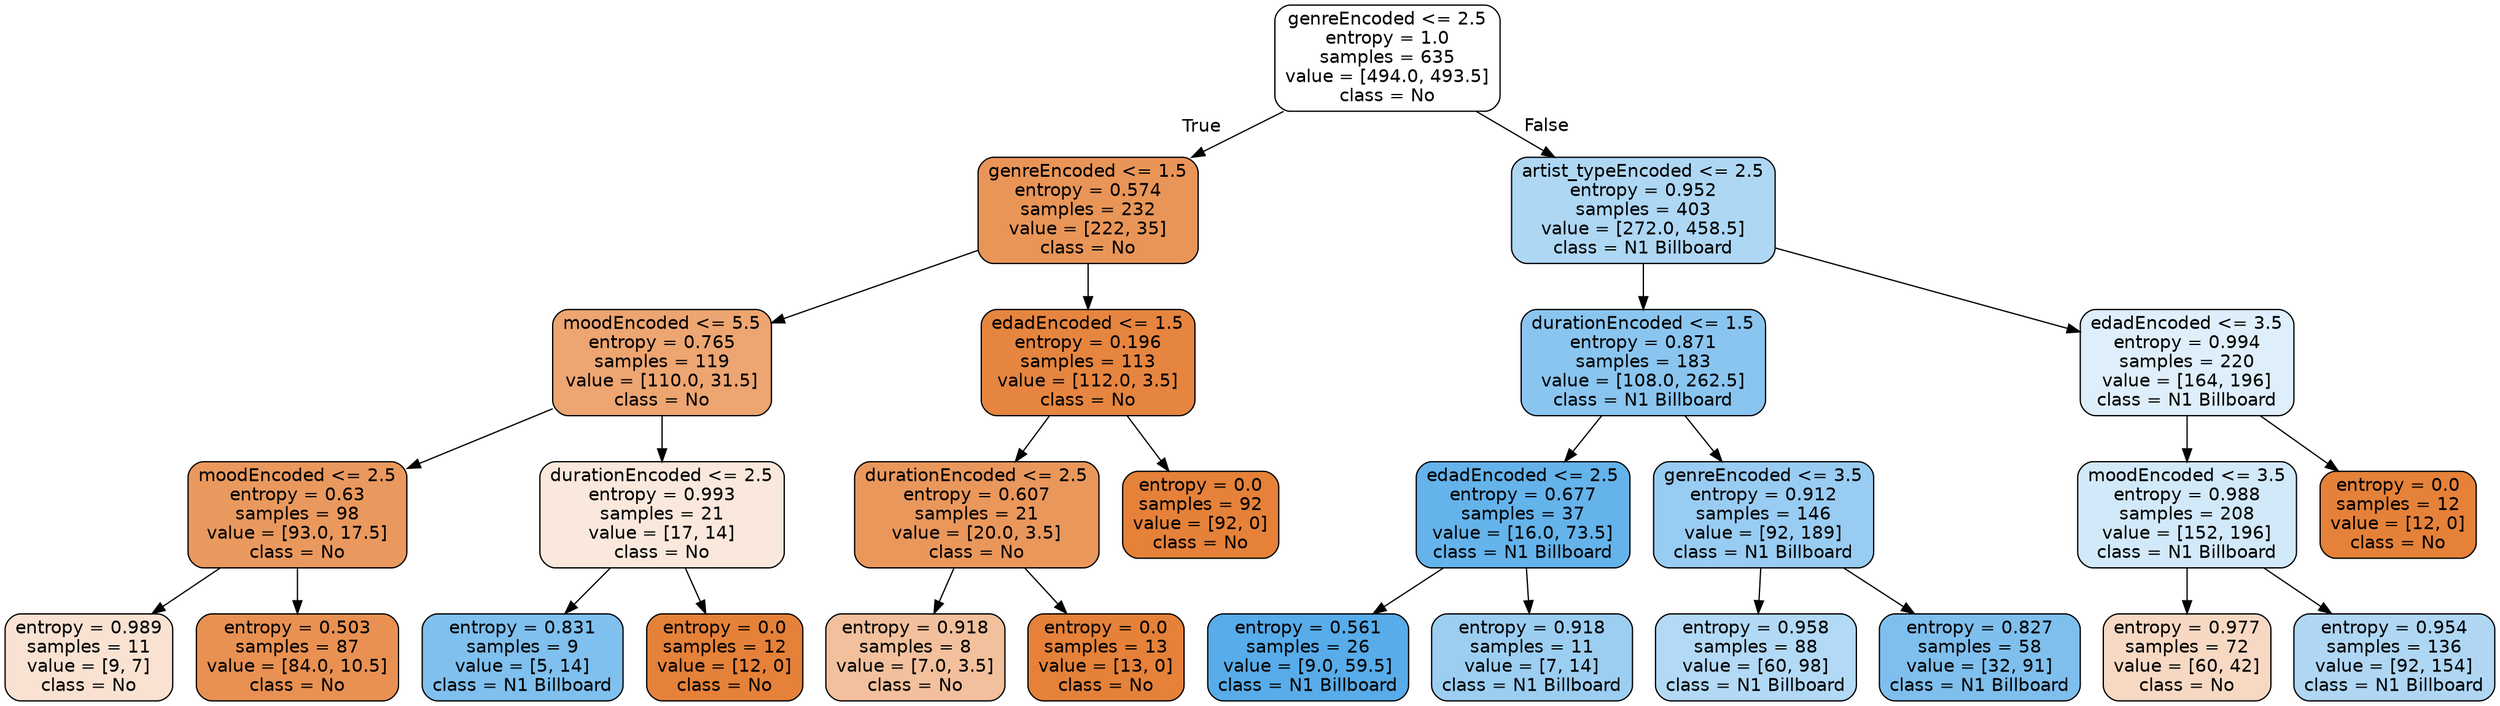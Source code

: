 digraph Tree {
node [shape=box, style="filled, rounded", color="black", fontname=helvetica] ;
edge [fontname=helvetica] ;
0 [label="genreEncoded <= 2.5\nentropy = 1.0\nsamples = 635\nvalue = [494.0, 493.5]\nclass = No", fillcolor="#e5813900"] ;
1 [label="genreEncoded <= 1.5\nentropy = 0.574\nsamples = 232\nvalue = [222, 35]\nclass = No", fillcolor="#e58139d7"] ;
0 -> 1 [labeldistance=2.5, labelangle=45, headlabel="True"] ;
2 [label="moodEncoded <= 5.5\nentropy = 0.765\nsamples = 119\nvalue = [110.0, 31.5]\nclass = No", fillcolor="#e58139b6"] ;
1 -> 2 ;
3 [label="moodEncoded <= 2.5\nentropy = 0.63\nsamples = 98\nvalue = [93.0, 17.5]\nclass = No", fillcolor="#e58139cf"] ;
2 -> 3 ;
4 [label="entropy = 0.989\nsamples = 11\nvalue = [9, 7]\nclass = No", fillcolor="#e5813939"] ;
3 -> 4 ;
5 [label="entropy = 0.503\nsamples = 87\nvalue = [84.0, 10.5]\nclass = No", fillcolor="#e58139df"] ;
3 -> 5 ;
6 [label="durationEncoded <= 2.5\nentropy = 0.993\nsamples = 21\nvalue = [17, 14]\nclass = No", fillcolor="#e581392d"] ;
2 -> 6 ;
7 [label="entropy = 0.831\nsamples = 9\nvalue = [5, 14]\nclass = N1 Billboard", fillcolor="#399de5a4"] ;
6 -> 7 ;
8 [label="entropy = 0.0\nsamples = 12\nvalue = [12, 0]\nclass = No", fillcolor="#e58139ff"] ;
6 -> 8 ;
9 [label="edadEncoded <= 1.5\nentropy = 0.196\nsamples = 113\nvalue = [112.0, 3.5]\nclass = No", fillcolor="#e58139f7"] ;
1 -> 9 ;
10 [label="durationEncoded <= 2.5\nentropy = 0.607\nsamples = 21\nvalue = [20.0, 3.5]\nclass = No", fillcolor="#e58139d2"] ;
9 -> 10 ;
11 [label="entropy = 0.918\nsamples = 8\nvalue = [7.0, 3.5]\nclass = No", fillcolor="#e581397f"] ;
10 -> 11 ;
12 [label="entropy = 0.0\nsamples = 13\nvalue = [13, 0]\nclass = No", fillcolor="#e58139ff"] ;
10 -> 12 ;
13 [label="entropy = 0.0\nsamples = 92\nvalue = [92, 0]\nclass = No", fillcolor="#e58139ff"] ;
9 -> 13 ;
14 [label="artist_typeEncoded <= 2.5\nentropy = 0.952\nsamples = 403\nvalue = [272.0, 458.5]\nclass = N1 Billboard", fillcolor="#399de568"] ;
0 -> 14 [labeldistance=2.5, labelangle=-45, headlabel="False"] ;
15 [label="durationEncoded <= 1.5\nentropy = 0.871\nsamples = 183\nvalue = [108.0, 262.5]\nclass = N1 Billboard", fillcolor="#399de596"] ;
14 -> 15 ;
16 [label="edadEncoded <= 2.5\nentropy = 0.677\nsamples = 37\nvalue = [16.0, 73.5]\nclass = N1 Billboard", fillcolor="#399de5c7"] ;
15 -> 16 ;
17 [label="entropy = 0.561\nsamples = 26\nvalue = [9.0, 59.5]\nclass = N1 Billboard", fillcolor="#399de5d8"] ;
16 -> 17 ;
18 [label="entropy = 0.918\nsamples = 11\nvalue = [7, 14]\nclass = N1 Billboard", fillcolor="#399de57f"] ;
16 -> 18 ;
19 [label="genreEncoded <= 3.5\nentropy = 0.912\nsamples = 146\nvalue = [92, 189]\nclass = N1 Billboard", fillcolor="#399de583"] ;
15 -> 19 ;
20 [label="entropy = 0.958\nsamples = 88\nvalue = [60, 98]\nclass = N1 Billboard", fillcolor="#399de563"] ;
19 -> 20 ;
21 [label="entropy = 0.827\nsamples = 58\nvalue = [32, 91]\nclass = N1 Billboard", fillcolor="#399de5a5"] ;
19 -> 21 ;
22 [label="edadEncoded <= 3.5\nentropy = 0.994\nsamples = 220\nvalue = [164, 196]\nclass = N1 Billboard", fillcolor="#399de52a"] ;
14 -> 22 ;
23 [label="moodEncoded <= 3.5\nentropy = 0.988\nsamples = 208\nvalue = [152, 196]\nclass = N1 Billboard", fillcolor="#399de539"] ;
22 -> 23 ;
24 [label="entropy = 0.977\nsamples = 72\nvalue = [60, 42]\nclass = No", fillcolor="#e581394d"] ;
23 -> 24 ;
25 [label="entropy = 0.954\nsamples = 136\nvalue = [92, 154]\nclass = N1 Billboard", fillcolor="#399de567"] ;
23 -> 25 ;
26 [label="entropy = 0.0\nsamples = 12\nvalue = [12, 0]\nclass = No", fillcolor="#e58139ff"] ;
22 -> 26 ;
}